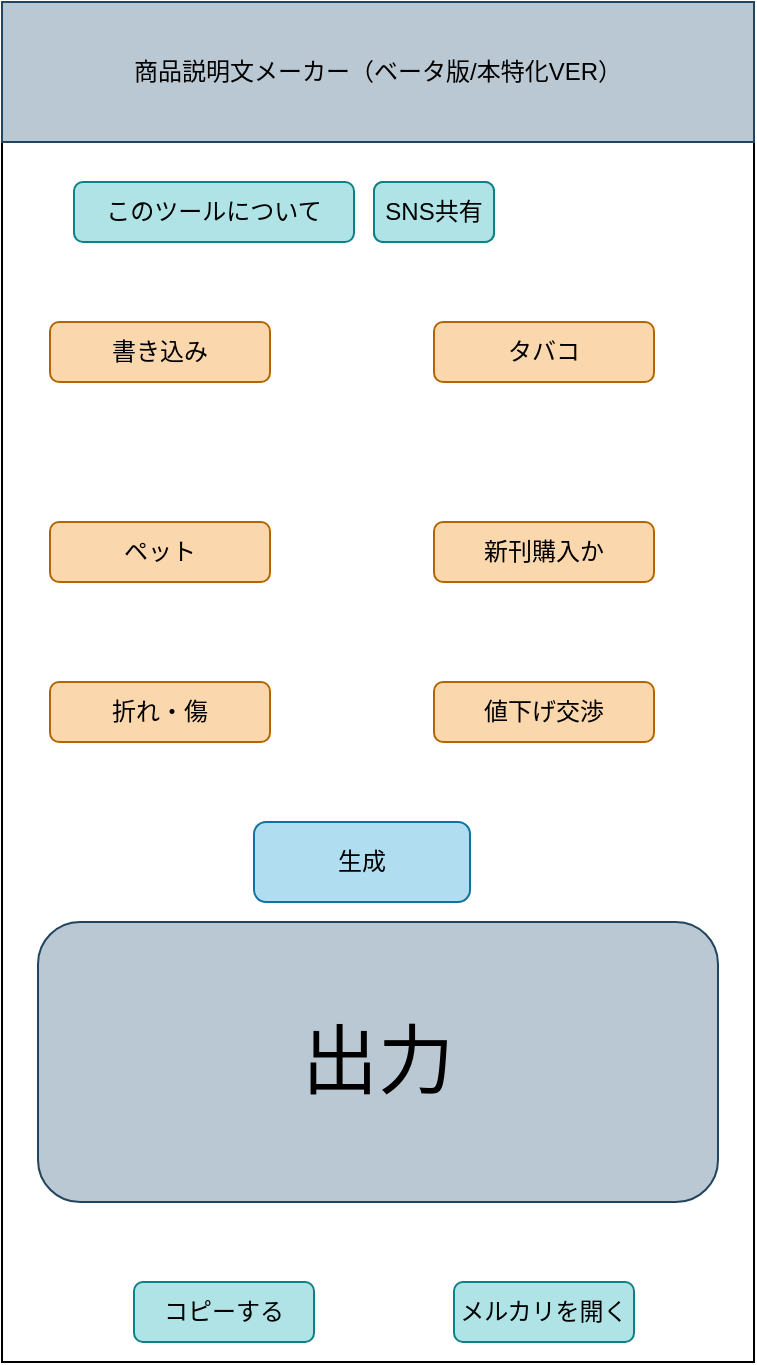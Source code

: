 <mxfile version="13.10.0" type="embed">
    <diagram id="70KszpNLuQndVa01Xsv0" name="ページ1">
        <mxGraphModel dx="-1090" dy="593" grid="1" gridSize="10" guides="1" tooltips="1" connect="1" arrows="1" fold="1" page="1" pageScale="1" pageWidth="827" pageHeight="1169" math="0" shadow="0">
            <root>
                <mxCell id="0"/>
                <mxCell id="1" parent="0"/>
                <mxCell id="3" value="" style="rounded=0;whiteSpace=wrap;html=1;fillColor=#FFFFFF;" parent="1" vertex="1">
                    <mxGeometry x="1654" y="10" width="376" height="670" as="geometry"/>
                </mxCell>
                <mxCell id="4" value="&lt;font color=&quot;#000000&quot;&gt;商品説明文メーカー（ベータ版/本特化VER）&lt;/font&gt;" style="rounded=0;whiteSpace=wrap;html=1;fillColor=#bac8d3;strokeColor=#23445d;" parent="1" vertex="1">
                    <mxGeometry x="1654" width="376" height="70" as="geometry"/>
                </mxCell>
                <mxCell id="5" value="&lt;font color=&quot;#000000&quot;&gt;値下げ交渉&lt;/font&gt;" style="rounded=1;whiteSpace=wrap;html=1;fillColor=#fad7ac;strokeColor=#b46504;" parent="1" vertex="1">
                    <mxGeometry x="1870" y="340" width="110" height="30" as="geometry"/>
                </mxCell>
                <mxCell id="6" value="&lt;font color=&quot;#000000&quot;&gt;タバコ&lt;/font&gt;" style="rounded=1;whiteSpace=wrap;html=1;fillColor=#fad7ac;strokeColor=#b46504;" parent="1" vertex="1">
                    <mxGeometry x="1870" y="160" width="110" height="30" as="geometry"/>
                </mxCell>
                <mxCell id="7" value="&lt;font color=&quot;#000000&quot;&gt;ペット&lt;/font&gt;" style="rounded=1;whiteSpace=wrap;html=1;fillColor=#fad7ac;strokeColor=#b46504;" parent="1" vertex="1">
                    <mxGeometry x="1678" y="260" width="110" height="30" as="geometry"/>
                </mxCell>
                <mxCell id="9" value="&lt;font color=&quot;#000000&quot;&gt;新刊購入か&lt;/font&gt;" style="rounded=1;whiteSpace=wrap;html=1;fillColor=#fad7ac;strokeColor=#b46504;" parent="1" vertex="1">
                    <mxGeometry x="1870" y="260" width="110" height="30" as="geometry"/>
                </mxCell>
                <mxCell id="10" value="&lt;font color=&quot;#000000&quot;&gt;生成&lt;/font&gt;" style="rounded=1;whiteSpace=wrap;html=1;fillColor=#b1ddf0;strokeColor=#10739e;" parent="1" vertex="1">
                    <mxGeometry x="1780" y="410" width="108" height="40" as="geometry"/>
                </mxCell>
                <mxCell id="11" value="&lt;font color=&quot;#000000&quot;&gt;このツールについて&lt;/font&gt;" style="rounded=1;whiteSpace=wrap;html=1;fillColor=#b0e3e6;strokeColor=#0e8088;" parent="1" vertex="1">
                    <mxGeometry x="1690" y="90" width="140" height="30" as="geometry"/>
                </mxCell>
                <mxCell id="12" value="&lt;font style=&quot;font-size: 38px&quot;&gt;出力&lt;/font&gt;" style="rounded=1;whiteSpace=wrap;html=1;fillColor=#bac8d3;strokeColor=#23445d;" parent="1" vertex="1">
                    <mxGeometry x="1672" y="460" width="340" height="140" as="geometry"/>
                </mxCell>
                <mxCell id="14" value="&lt;font color=&quot;#000000&quot;&gt;SNS共有&lt;/font&gt;" style="rounded=1;whiteSpace=wrap;html=1;fillColor=#b0e3e6;strokeColor=#0e8088;" parent="1" vertex="1">
                    <mxGeometry x="1840" y="90" width="60" height="30" as="geometry"/>
                </mxCell>
                <mxCell id="15" value="&lt;font color=&quot;#000000&quot;&gt;SNS共有&lt;/font&gt;" style="rounded=1;whiteSpace=wrap;html=1;fillColor=#b0e3e6;strokeColor=#0e8088;" parent="1" vertex="1">
                    <mxGeometry x="1840" y="90" width="60" height="30" as="geometry"/>
                </mxCell>
                <mxCell id="18" value="&lt;font color=&quot;#000000&quot;&gt;コピーする&lt;/font&gt;" style="rounded=1;whiteSpace=wrap;html=1;fillColor=#b0e3e6;strokeColor=#0e8088;" parent="1" vertex="1">
                    <mxGeometry x="1720" y="640" width="90" height="30" as="geometry"/>
                </mxCell>
                <mxCell id="19" value="&lt;font color=&quot;#000000&quot;&gt;メルカリを開く&lt;/font&gt;" style="rounded=1;whiteSpace=wrap;html=1;fillColor=#b0e3e6;strokeColor=#0e8088;" parent="1" vertex="1">
                    <mxGeometry x="1880" y="640" width="90" height="30" as="geometry"/>
                </mxCell>
                <mxCell id="20" value="&lt;font color=&quot;#000000&quot;&gt;書き込み&lt;/font&gt;" style="rounded=1;whiteSpace=wrap;html=1;fillColor=#fad7ac;strokeColor=#b46504;" parent="1" vertex="1">
                    <mxGeometry x="1678" y="160" width="110" height="30" as="geometry"/>
                </mxCell>
                <mxCell id="21" value="&lt;font color=&quot;#000000&quot;&gt;折れ・傷&lt;/font&gt;" style="rounded=1;whiteSpace=wrap;html=1;fillColor=#fad7ac;strokeColor=#b46504;" vertex="1" parent="1">
                    <mxGeometry x="1678" y="340" width="110" height="30" as="geometry"/>
                </mxCell>
            </root>
        </mxGraphModel>
    </diagram>
</mxfile>